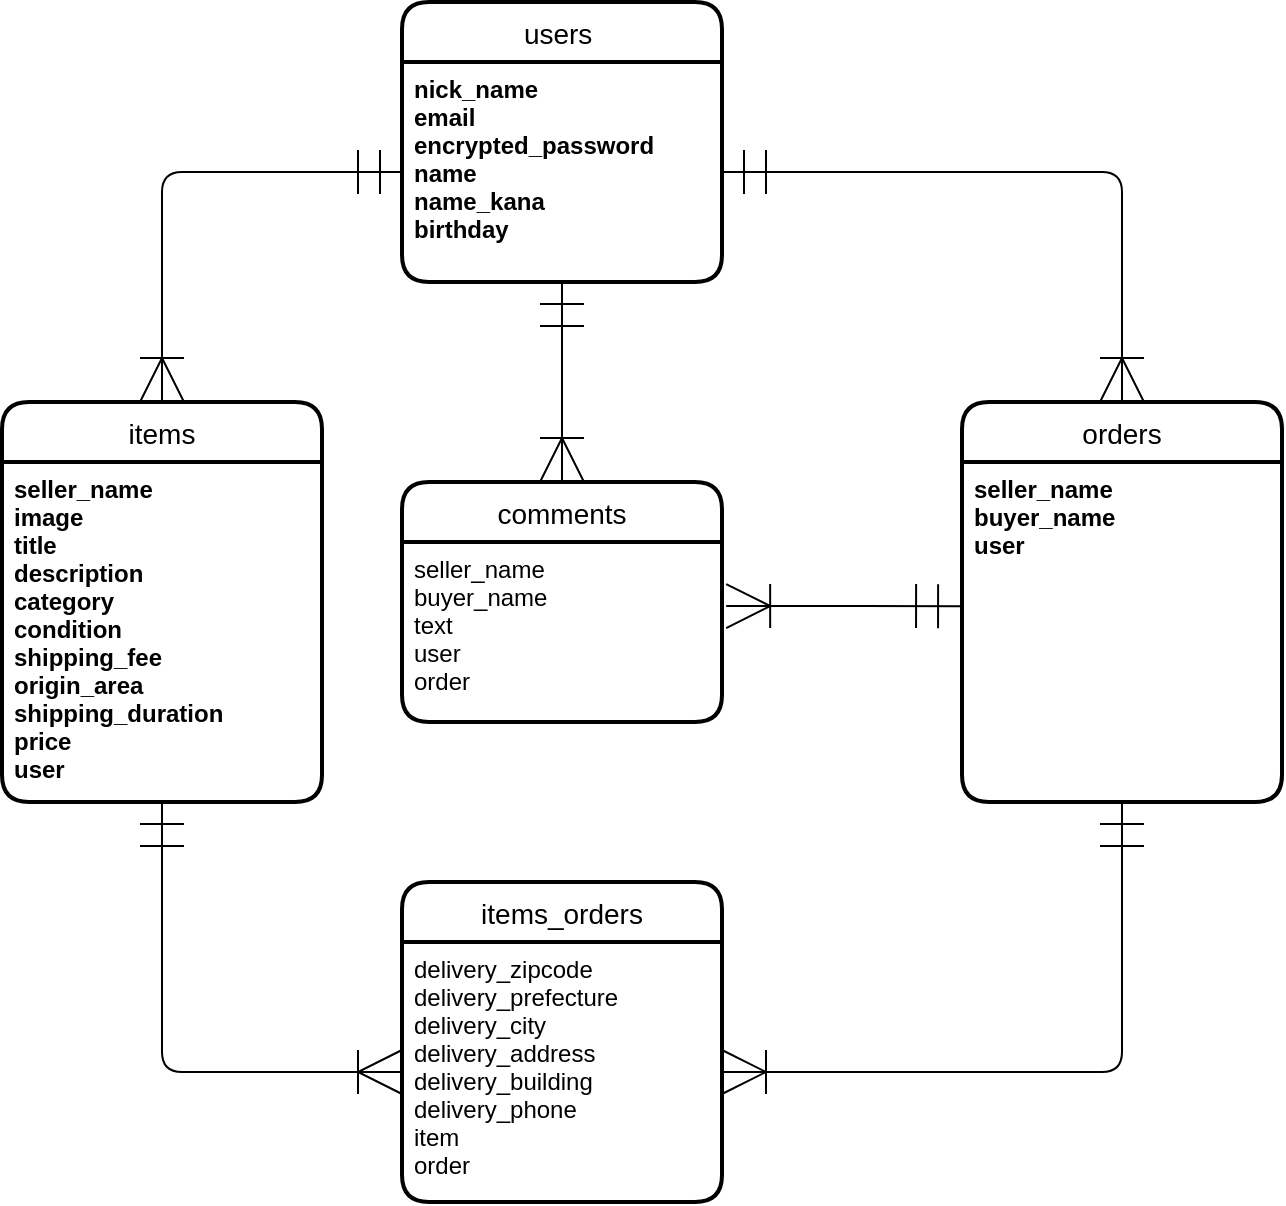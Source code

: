 <mxfile>
    <diagram id="-Vm0jwnsGA0rIe3b0XlJ" name="ページ1">
        <mxGraphModel dx="968" dy="823" grid="1" gridSize="10" guides="1" tooltips="1" connect="1" arrows="1" fold="1" page="1" pageScale="1" pageWidth="827" pageHeight="1169" math="0" shadow="0">
            <root>
                <mxCell id="0"/>
                <mxCell id="1" parent="0"/>
                <mxCell id="sXNe5g6KQHCO2Mbk4pXV-1" value="users " style="swimlane;childLayout=stackLayout;horizontal=1;startSize=30;horizontalStack=0;rounded=1;fontSize=14;fontStyle=0;strokeWidth=2;resizeParent=0;resizeLast=1;shadow=0;dashed=0;align=center;" vertex="1" parent="1">
                    <mxGeometry x="320" y="120" width="160" height="140" as="geometry"/>
                </mxCell>
                <mxCell id="sXNe5g6KQHCO2Mbk4pXV-2" value="nick_name&#10;email&#10;encrypted_password&#10;name&#10;name_kana&#10;birthday" style="align=left;strokeColor=none;fillColor=none;spacingLeft=4;fontSize=12;verticalAlign=top;resizable=0;rotatable=0;part=1;fontStyle=1" vertex="1" parent="sXNe5g6KQHCO2Mbk4pXV-1">
                    <mxGeometry y="30" width="160" height="110" as="geometry"/>
                </mxCell>
                <mxCell id="sXNe5g6KQHCO2Mbk4pXV-3" value="items" style="swimlane;childLayout=stackLayout;horizontal=1;startSize=30;horizontalStack=0;rounded=1;fontSize=14;fontStyle=0;strokeWidth=2;resizeParent=0;resizeLast=1;shadow=0;dashed=0;align=center;" vertex="1" parent="1">
                    <mxGeometry x="120" y="320" width="160" height="200" as="geometry">
                        <mxRectangle x="140" y="320" width="70" height="30" as="alternateBounds"/>
                    </mxGeometry>
                </mxCell>
                <mxCell id="sXNe5g6KQHCO2Mbk4pXV-4" value="seller_name&#10;image&#10;title&#10;description&#10;category&#10;condition&#10;shipping_fee&#10;origin_area&#10;shipping_duration&#10;price&#10;user" style="align=left;strokeColor=none;fillColor=none;spacingLeft=4;fontSize=12;verticalAlign=top;resizable=0;rotatable=0;part=1;fontStyle=1" vertex="1" parent="sXNe5g6KQHCO2Mbk4pXV-3">
                    <mxGeometry y="30" width="160" height="170" as="geometry"/>
                </mxCell>
                <mxCell id="sXNe5g6KQHCO2Mbk4pXV-6" value="orders" style="swimlane;childLayout=stackLayout;horizontal=1;startSize=30;horizontalStack=0;rounded=1;fontSize=14;fontStyle=0;strokeWidth=2;resizeParent=0;resizeLast=1;shadow=0;dashed=0;align=center;" vertex="1" parent="1">
                    <mxGeometry x="600" y="320" width="160" height="200" as="geometry"/>
                </mxCell>
                <mxCell id="sXNe5g6KQHCO2Mbk4pXV-7" value="seller_name&#10;buyer_name&#10;user&#10;" style="align=left;strokeColor=none;fillColor=none;spacingLeft=4;fontSize=12;verticalAlign=top;resizable=0;rotatable=0;part=1;fontStyle=1" vertex="1" parent="sXNe5g6KQHCO2Mbk4pXV-6">
                    <mxGeometry y="30" width="160" height="170" as="geometry"/>
                </mxCell>
                <mxCell id="sXNe5g6KQHCO2Mbk4pXV-9" value="" style="edgeStyle=orthogonalEdgeStyle;fontSize=12;html=1;endArrow=ERoneToMany;startArrow=ERmandOne;exitX=0;exitY=0.5;exitDx=0;exitDy=0;entryX=0.5;entryY=0;entryDx=0;entryDy=0;startSize=20;endSize=20;" edge="1" parent="1" source="sXNe5g6KQHCO2Mbk4pXV-2" target="sXNe5g6KQHCO2Mbk4pXV-3">
                    <mxGeometry width="100" height="100" relative="1" as="geometry">
                        <mxPoint x="400" y="470" as="sourcePoint"/>
                        <mxPoint x="500" y="370" as="targetPoint"/>
                    </mxGeometry>
                </mxCell>
                <mxCell id="sXNe5g6KQHCO2Mbk4pXV-10" value="" style="edgeStyle=orthogonalEdgeStyle;fontSize=12;html=1;endArrow=ERoneToMany;startArrow=ERmandOne;entryX=0.5;entryY=0;entryDx=0;entryDy=0;startSize=20;endSize=20;exitX=1;exitY=0.5;exitDx=0;exitDy=0;" edge="1" parent="1" source="sXNe5g6KQHCO2Mbk4pXV-2" target="sXNe5g6KQHCO2Mbk4pXV-6">
                    <mxGeometry width="100" height="100" relative="1" as="geometry">
                        <mxPoint x="480" y="200" as="sourcePoint"/>
                        <mxPoint x="600" y="320" as="targetPoint"/>
                    </mxGeometry>
                </mxCell>
                <mxCell id="sXNe5g6KQHCO2Mbk4pXV-12" value="items_orders" style="swimlane;childLayout=stackLayout;horizontal=1;startSize=30;horizontalStack=0;rounded=1;fontSize=14;fontStyle=0;strokeWidth=2;resizeParent=0;resizeLast=1;shadow=0;dashed=0;align=center;" vertex="1" parent="1">
                    <mxGeometry x="320" y="560" width="160" height="160" as="geometry"/>
                </mxCell>
                <mxCell id="sXNe5g6KQHCO2Mbk4pXV-13" value="delivery_zipcode&#10;delivery_prefecture&#10;delivery_city&#10;delivery_address&#10;delivery_building&#10;delivery_phone&#10;item&#10;order&#10;" style="align=left;strokeColor=none;fillColor=none;spacingLeft=4;fontSize=12;verticalAlign=top;resizable=0;rotatable=0;part=1;" vertex="1" parent="sXNe5g6KQHCO2Mbk4pXV-12">
                    <mxGeometry y="30" width="160" height="130" as="geometry"/>
                </mxCell>
                <mxCell id="sXNe5g6KQHCO2Mbk4pXV-15" value="" style="edgeStyle=orthogonalEdgeStyle;fontSize=12;html=1;endArrow=ERoneToMany;startArrow=ERmandOne;exitX=0.5;exitY=1;exitDx=0;exitDy=0;entryX=0;entryY=0.5;entryDx=0;entryDy=0;startSize=20;endSize=20;" edge="1" parent="1" source="sXNe5g6KQHCO2Mbk4pXV-4" target="sXNe5g6KQHCO2Mbk4pXV-13">
                    <mxGeometry width="100" height="100" relative="1" as="geometry">
                        <mxPoint x="330" y="575" as="sourcePoint"/>
                        <mxPoint x="210" y="730" as="targetPoint"/>
                    </mxGeometry>
                </mxCell>
                <mxCell id="sXNe5g6KQHCO2Mbk4pXV-16" value="" style="edgeStyle=orthogonalEdgeStyle;fontSize=12;html=1;endArrow=ERoneToMany;startArrow=ERmandOne;exitX=0.5;exitY=1;exitDx=0;exitDy=0;entryX=1;entryY=0.5;entryDx=0;entryDy=0;startSize=20;endSize=20;" edge="1" parent="1" source="sXNe5g6KQHCO2Mbk4pXV-7" target="sXNe5g6KQHCO2Mbk4pXV-13">
                    <mxGeometry width="100" height="100" relative="1" as="geometry">
                        <mxPoint x="500.0" y="570" as="sourcePoint"/>
                        <mxPoint x="619.04" y="718.64" as="targetPoint"/>
                    </mxGeometry>
                </mxCell>
                <mxCell id="sXNe5g6KQHCO2Mbk4pXV-17" value="comments" style="swimlane;childLayout=stackLayout;horizontal=1;startSize=30;horizontalStack=0;rounded=1;fontSize=14;fontStyle=0;strokeWidth=2;resizeParent=0;resizeLast=1;shadow=0;dashed=0;align=center;" vertex="1" parent="1">
                    <mxGeometry x="320" y="360" width="160" height="120" as="geometry"/>
                </mxCell>
                <mxCell id="sXNe5g6KQHCO2Mbk4pXV-18" value="seller_name&#10;buyer_name&#10;text&#10;user&#10;order&#10;" style="align=left;strokeColor=none;fillColor=none;spacingLeft=4;fontSize=12;verticalAlign=top;resizable=0;rotatable=0;part=1;" vertex="1" parent="sXNe5g6KQHCO2Mbk4pXV-17">
                    <mxGeometry y="30" width="160" height="90" as="geometry"/>
                </mxCell>
                <mxCell id="sXNe5g6KQHCO2Mbk4pXV-19" value="" style="edgeStyle=orthogonalEdgeStyle;fontSize=12;html=1;endArrow=ERoneToMany;startArrow=ERmandOne;startSize=20;endSize=20;exitX=0.5;exitY=1;exitDx=0;exitDy=0;endFill=0;" edge="1" parent="1" source="sXNe5g6KQHCO2Mbk4pXV-2">
                    <mxGeometry width="100" height="100" relative="1" as="geometry">
                        <mxPoint x="294" y="320" as="sourcePoint"/>
                        <mxPoint x="400" y="360" as="targetPoint"/>
                    </mxGeometry>
                </mxCell>
                <mxCell id="sXNe5g6KQHCO2Mbk4pXV-20" value="" style="edgeStyle=orthogonalEdgeStyle;fontSize=12;html=1;endArrow=ERmandOne;startArrow=ERoneToMany;entryX=-0.006;entryY=0.424;entryDx=0;entryDy=0;startSize=20;endSize=20;entryPerimeter=0;exitX=1.013;exitY=0.356;exitDx=0;exitDy=0;exitPerimeter=0;startFill=0;endFill=0;" edge="1" parent="1" source="sXNe5g6KQHCO2Mbk4pXV-18" target="sXNe5g6KQHCO2Mbk4pXV-7">
                    <mxGeometry width="100" height="100" relative="1" as="geometry">
                        <mxPoint x="560" y="420" as="sourcePoint"/>
                        <mxPoint x="680" y="540" as="targetPoint"/>
                    </mxGeometry>
                </mxCell>
            </root>
        </mxGraphModel>
    </diagram>
</mxfile>
